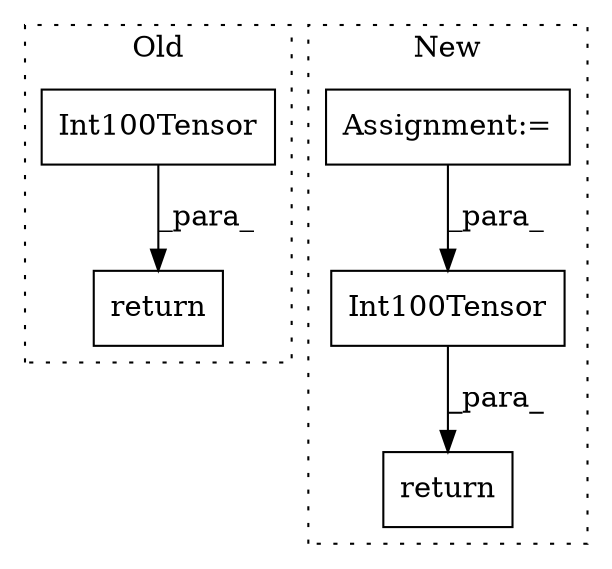 digraph G {
subgraph cluster0 {
1 [label="Int100Tensor" a="32" s="4210,4244" l="13,1" shape="box"];
4 [label="return" a="41" s="4203" l="7" shape="box"];
label = "Old";
style="dotted";
}
subgraph cluster1 {
2 [label="Int100Tensor" a="32" s="4223,4243" l="13,1" shape="box"];
3 [label="Assignment:=" a="7" s="4169" l="37" shape="box"];
5 [label="return" a="41" s="4216" l="7" shape="box"];
label = "New";
style="dotted";
}
1 -> 4 [label="_para_"];
2 -> 5 [label="_para_"];
3 -> 2 [label="_para_"];
}